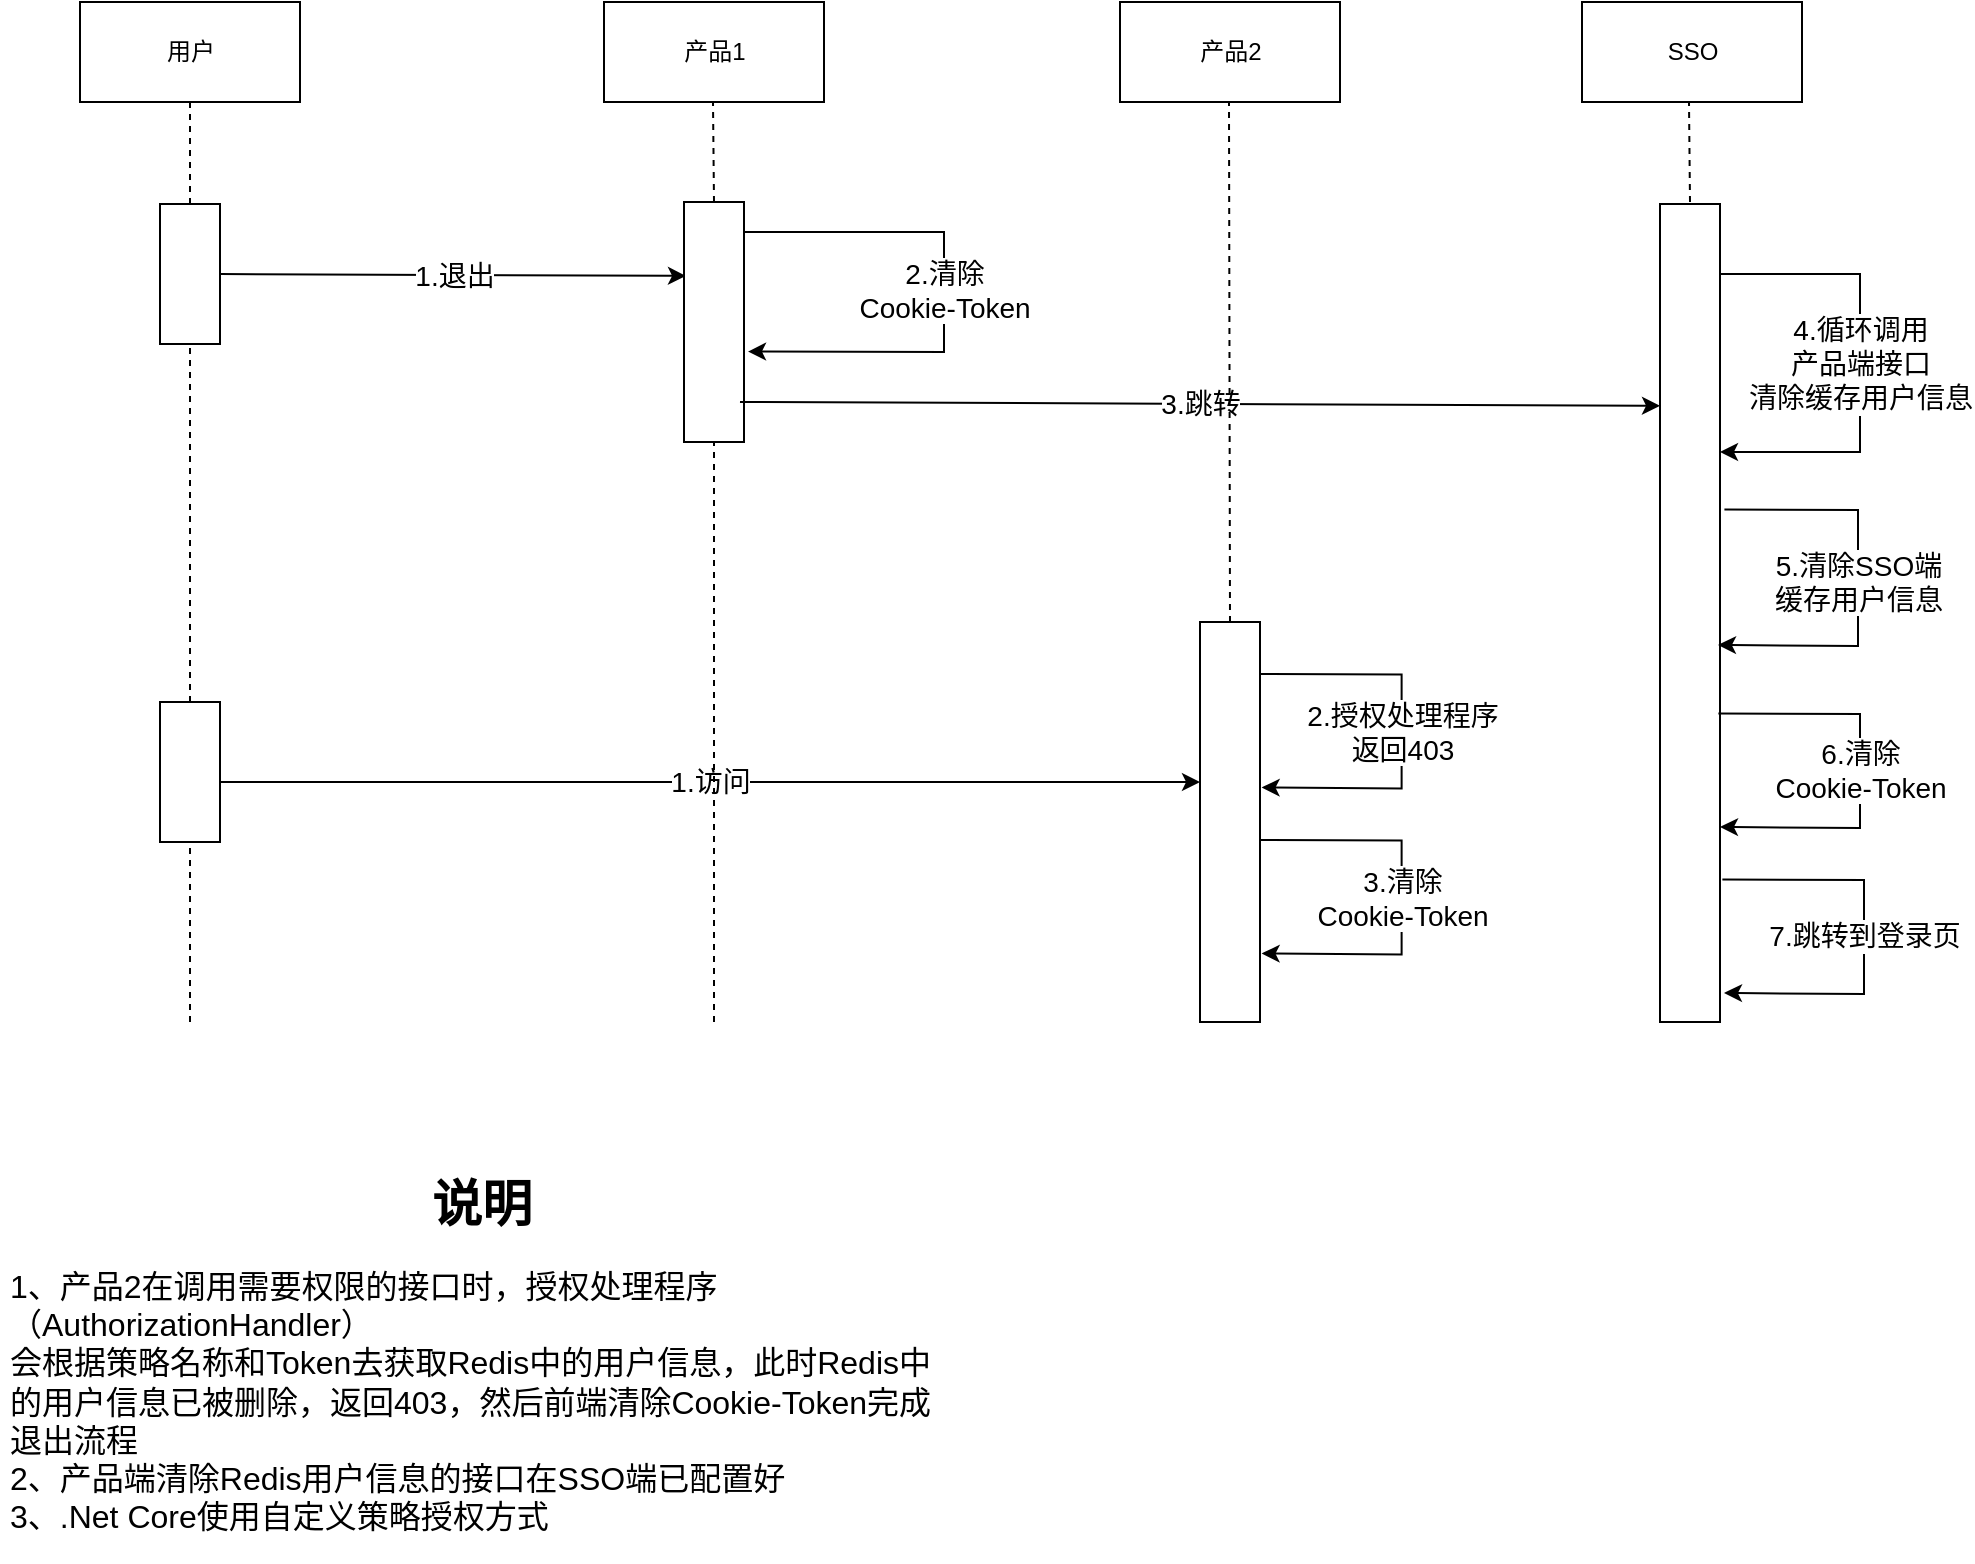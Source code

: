 <mxfile version="20.7.4" type="device"><diagram name="Page-1" id="13e1069c-82ec-6db2-03f1-153e76fe0fe0"><mxGraphModel dx="1050" dy="621" grid="1" gridSize="10" guides="1" tooltips="1" connect="1" arrows="1" fold="1" page="1" pageScale="1" pageWidth="1100" pageHeight="850" background="none" math="0" shadow="0"><root><mxCell id="0"/><mxCell id="1" parent="0"/><mxCell id="BJBX-nfhOxkRz0xI571y-1" value="用户" style="html=1;" parent="1" vertex="1"><mxGeometry x="50" y="50" width="110" height="50" as="geometry"/></mxCell><mxCell id="BJBX-nfhOxkRz0xI571y-3" value="SSO" style="html=1;" parent="1" vertex="1"><mxGeometry x="801" y="50" width="110" height="50" as="geometry"/></mxCell><mxCell id="BJBX-nfhOxkRz0xI571y-4" value="产品1" style="html=1;" parent="1" vertex="1"><mxGeometry x="312" y="50" width="110" height="50" as="geometry"/></mxCell><mxCell id="BJBX-nfhOxkRz0xI571y-6" value="" style="rounded=0;whiteSpace=wrap;html=1;" parent="1" vertex="1"><mxGeometry x="90" y="151" width="30" height="70" as="geometry"/></mxCell><mxCell id="BJBX-nfhOxkRz0xI571y-11" value="" style="endArrow=classic;html=1;rounded=0;strokeWidth=1;exitX=1;exitY=0.5;exitDx=0;exitDy=0;entryX=0.033;entryY=0.308;entryDx=0;entryDy=0;entryPerimeter=0;" parent="1" source="BJBX-nfhOxkRz0xI571y-6" target="BJBX-nfhOxkRz0xI571y-16" edge="1"><mxGeometry relative="1" as="geometry"><mxPoint x="160" y="190" as="sourcePoint"/><mxPoint x="290" y="185.1" as="targetPoint"/></mxGeometry></mxCell><mxCell id="BJBX-nfhOxkRz0xI571y-12" value="1.退出" style="edgeLabel;resizable=0;html=1;align=center;verticalAlign=middle;fontSize=14;" parent="BJBX-nfhOxkRz0xI571y-11" connectable="0" vertex="1"><mxGeometry relative="1" as="geometry"/></mxCell><mxCell id="BJBX-nfhOxkRz0xI571y-14" value="" style="endArrow=none;dashed=1;html=1;rounded=0;strokeWidth=1;fontSize=14;entryX=0.5;entryY=1;entryDx=0;entryDy=0;exitX=0.5;exitY=0;exitDx=0;exitDy=0;" parent="1" source="BJBX-nfhOxkRz0xI571y-6" target="BJBX-nfhOxkRz0xI571y-1" edge="1"><mxGeometry width="50" height="50" relative="1" as="geometry"><mxPoint x="100" y="160" as="sourcePoint"/><mxPoint x="150" y="110" as="targetPoint"/></mxGeometry></mxCell><mxCell id="BJBX-nfhOxkRz0xI571y-16" value="" style="rounded=0;whiteSpace=wrap;html=1;" parent="1" vertex="1"><mxGeometry x="352" y="150" width="30" height="120" as="geometry"/></mxCell><mxCell id="BJBX-nfhOxkRz0xI571y-24" value="" style="rounded=0;whiteSpace=wrap;html=1;" parent="1" vertex="1"><mxGeometry x="840" y="151" width="30" height="409" as="geometry"/></mxCell><mxCell id="BJBX-nfhOxkRz0xI571y-25" value="" style="endArrow=classic;html=1;rounded=0;strokeWidth=1;fontSize=14;entryX=0;entryY=0.664;entryDx=0;entryDy=0;entryPerimeter=0;exitX=0.933;exitY=0.833;exitDx=0;exitDy=0;exitPerimeter=0;" parent="1" source="BJBX-nfhOxkRz0xI571y-16" edge="1"><mxGeometry relative="1" as="geometry"><mxPoint x="440" y="250" as="sourcePoint"/><mxPoint x="840" y="251.936" as="targetPoint"/></mxGeometry></mxCell><mxCell id="BJBX-nfhOxkRz0xI571y-26" value="3.跳转" style="edgeLabel;resizable=0;html=1;align=center;verticalAlign=middle;fontSize=14;" parent="BJBX-nfhOxkRz0xI571y-25" connectable="0" vertex="1"><mxGeometry relative="1" as="geometry"/></mxCell><mxCell id="BJBX-nfhOxkRz0xI571y-27" value="" style="endArrow=classic;html=1;rounded=0;strokeWidth=1;fontSize=14;entryX=1;entryY=0.5;entryDx=0;entryDy=0;exitX=1.107;exitY=0.437;exitDx=0;exitDy=0;exitPerimeter=0;" parent="1" edge="1"><mxGeometry relative="1" as="geometry"><mxPoint x="872.21" y="303.733" as="sourcePoint"/><mxPoint x="869" y="371.5" as="targetPoint"/><Array as="points"><mxPoint x="939" y="304"/><mxPoint x="939" y="372"/></Array></mxGeometry></mxCell><mxCell id="BJBX-nfhOxkRz0xI571y-28" value="5.清除SSO端&lt;br&gt;缓存用户信息" style="edgeLabel;resizable=0;html=1;align=center;verticalAlign=middle;fontSize=14;" parent="BJBX-nfhOxkRz0xI571y-27" connectable="0" vertex="1"><mxGeometry relative="1" as="geometry"/></mxCell><mxCell id="BJBX-nfhOxkRz0xI571y-58" value="" style="endArrow=none;dashed=1;html=1;rounded=0;strokeWidth=1;fontSize=14;entryX=0.5;entryY=1;entryDx=0;entryDy=0;" parent="1" edge="1"><mxGeometry x="-1" y="109" width="50" height="50" relative="1" as="geometry"><mxPoint x="367" y="150" as="sourcePoint"/><mxPoint x="366.5" y="100" as="targetPoint"/><mxPoint x="104" y="109" as="offset"/></mxGeometry></mxCell><mxCell id="BJBX-nfhOxkRz0xI571y-61" value="" style="endArrow=none;dashed=1;html=1;rounded=0;strokeWidth=1;fontSize=14;entryX=0.5;entryY=1;entryDx=0;entryDy=0;" parent="1" edge="1"><mxGeometry x="-1" y="109" width="50" height="50" relative="1" as="geometry"><mxPoint x="855" y="150" as="sourcePoint"/><mxPoint x="854.5" y="100" as="targetPoint"/><mxPoint x="104" y="109" as="offset"/></mxGeometry></mxCell><mxCell id="BJBX-nfhOxkRz0xI571y-70" value="" style="endArrow=classic;html=1;rounded=0;strokeWidth=1;fontSize=14;entryX=1.067;entryY=0.623;entryDx=0;entryDy=0;entryPerimeter=0;" parent="1" target="BJBX-nfhOxkRz0xI571y-16" edge="1"><mxGeometry relative="1" as="geometry"><mxPoint x="382" y="164.97" as="sourcePoint"/><mxPoint x="382" y="255.021" as="targetPoint"/><Array as="points"><mxPoint x="482" y="165"/><mxPoint x="482" y="225"/></Array></mxGeometry></mxCell><mxCell id="BJBX-nfhOxkRz0xI571y-71" value="2.清除&lt;br&gt;Cookie-Token" style="edgeLabel;resizable=0;html=1;align=center;verticalAlign=middle;fontSize=14;" parent="BJBX-nfhOxkRz0xI571y-70" connectable="0" vertex="1"><mxGeometry relative="1" as="geometry"/></mxCell><mxCell id="sqi7c39rB5Y43NSd7W5Z-1" value="" style="endArrow=classic;html=1;rounded=0;strokeWidth=1;fontSize=14;entryX=1;entryY=0.5;entryDx=0;entryDy=0;exitX=0.973;exitY=0.728;exitDx=0;exitDy=0;exitPerimeter=0;" parent="1" edge="1"><mxGeometry relative="1" as="geometry"><mxPoint x="869.19" y="405.752" as="sourcePoint"/><mxPoint x="870" y="462.5" as="targetPoint"/><Array as="points"><mxPoint x="940" y="406"/><mxPoint x="940" y="463"/></Array></mxGeometry></mxCell><mxCell id="sqi7c39rB5Y43NSd7W5Z-2" value="6.清除&lt;br&gt;Cookie-Token" style="edgeLabel;resizable=0;html=1;align=center;verticalAlign=middle;fontSize=14;" parent="sqi7c39rB5Y43NSd7W5Z-1" connectable="0" vertex="1"><mxGeometry relative="1" as="geometry"/></mxCell><mxCell id="sqi7c39rB5Y43NSd7W5Z-3" value="" style="endArrow=classic;html=1;rounded=0;strokeWidth=1;fontSize=14;" parent="1" edge="1"><mxGeometry relative="1" as="geometry"><mxPoint x="870" y="186" as="sourcePoint"/><mxPoint x="870" y="275" as="targetPoint"/><Array as="points"><mxPoint x="940" y="186"/><mxPoint x="940" y="275"/></Array></mxGeometry></mxCell><mxCell id="sqi7c39rB5Y43NSd7W5Z-4" value="4.循环调用&lt;br&gt;产品端接口&lt;br&gt;清除缓存用户信息" style="edgeLabel;resizable=0;html=1;align=center;verticalAlign=middle;fontSize=14;" parent="sqi7c39rB5Y43NSd7W5Z-3" connectable="0" vertex="1"><mxGeometry relative="1" as="geometry"/></mxCell><mxCell id="sqi7c39rB5Y43NSd7W5Z-5" value="" style="endArrow=classic;html=1;rounded=0;strokeWidth=1;fontSize=14;entryX=1;entryY=0.5;entryDx=0;entryDy=0;exitX=0.973;exitY=0.728;exitDx=0;exitDy=0;exitPerimeter=0;" parent="1" edge="1"><mxGeometry relative="1" as="geometry"><mxPoint x="871.19" y="488.752" as="sourcePoint"/><mxPoint x="872" y="545.5" as="targetPoint"/><Array as="points"><mxPoint x="942" y="489"/><mxPoint x="942" y="546"/></Array></mxGeometry></mxCell><mxCell id="sqi7c39rB5Y43NSd7W5Z-6" value="7.跳转到登录页" style="edgeLabel;resizable=0;html=1;align=center;verticalAlign=middle;fontSize=14;" parent="sqi7c39rB5Y43NSd7W5Z-5" connectable="0" vertex="1"><mxGeometry relative="1" as="geometry"/></mxCell><mxCell id="tg2GWh0A0idnvRJQTLrp-1" value="产品2" style="html=1;" parent="1" vertex="1"><mxGeometry x="570" y="50" width="110" height="50" as="geometry"/></mxCell><mxCell id="tg2GWh0A0idnvRJQTLrp-2" value="" style="rounded=0;whiteSpace=wrap;html=1;" parent="1" vertex="1"><mxGeometry x="610" y="360" width="30" height="200" as="geometry"/></mxCell><mxCell id="tg2GWh0A0idnvRJQTLrp-3" value="" style="endArrow=none;dashed=1;html=1;rounded=0;strokeWidth=1;fontSize=14;entryX=0.5;entryY=1;entryDx=0;entryDy=0;exitX=0.5;exitY=0;exitDx=0;exitDy=0;" parent="1" source="tg2GWh0A0idnvRJQTLrp-2" edge="1"><mxGeometry x="-1" y="109" width="50" height="50" relative="1" as="geometry"><mxPoint x="625" y="150" as="sourcePoint"/><mxPoint x="624.5" y="100" as="targetPoint"/><mxPoint x="104" y="109" as="offset"/></mxGeometry></mxCell><mxCell id="tg2GWh0A0idnvRJQTLrp-4" value="" style="rounded=0;whiteSpace=wrap;html=1;" parent="1" vertex="1"><mxGeometry x="90" y="400" width="30" height="70" as="geometry"/></mxCell><mxCell id="tg2GWh0A0idnvRJQTLrp-5" value="" style="endArrow=classic;html=1;rounded=0;strokeWidth=1;exitX=1;exitY=0.5;exitDx=0;exitDy=0;" parent="1" edge="1"><mxGeometry relative="1" as="geometry"><mxPoint x="120" y="440" as="sourcePoint"/><mxPoint x="610" y="440" as="targetPoint"/></mxGeometry></mxCell><mxCell id="tg2GWh0A0idnvRJQTLrp-6" value="1.访问" style="edgeLabel;resizable=0;html=1;align=center;verticalAlign=middle;fontSize=14;" parent="tg2GWh0A0idnvRJQTLrp-5" connectable="0" vertex="1"><mxGeometry relative="1" as="geometry"/></mxCell><mxCell id="tg2GWh0A0idnvRJQTLrp-7" value="" style="endArrow=classic;html=1;rounded=0;strokeWidth=1;fontSize=14;entryX=1;entryY=0.5;entryDx=0;entryDy=0;exitX=0.973;exitY=0.728;exitDx=0;exitDy=0;exitPerimeter=0;" parent="1" edge="1"><mxGeometry relative="1" as="geometry"><mxPoint x="640" y="386.002" as="sourcePoint"/><mxPoint x="640.81" y="442.75" as="targetPoint"/><Array as="points"><mxPoint x="710.81" y="386.25"/><mxPoint x="710.81" y="443.25"/></Array></mxGeometry></mxCell><mxCell id="tg2GWh0A0idnvRJQTLrp-8" value="2.授权处理程序&lt;br&gt;返回403" style="edgeLabel;resizable=0;html=1;align=center;verticalAlign=middle;fontSize=14;" parent="tg2GWh0A0idnvRJQTLrp-7" connectable="0" vertex="1"><mxGeometry relative="1" as="geometry"/></mxCell><mxCell id="tg2GWh0A0idnvRJQTLrp-10" value="" style="endArrow=classic;html=1;rounded=0;strokeWidth=1;fontSize=14;entryX=1;entryY=0.5;entryDx=0;entryDy=0;exitX=0.973;exitY=0.728;exitDx=0;exitDy=0;exitPerimeter=0;" parent="1" edge="1"><mxGeometry relative="1" as="geometry"><mxPoint x="640" y="469.002" as="sourcePoint"/><mxPoint x="640.81" y="525.75" as="targetPoint"/><Array as="points"><mxPoint x="710.81" y="469.25"/><mxPoint x="710.81" y="526.25"/></Array></mxGeometry></mxCell><mxCell id="tg2GWh0A0idnvRJQTLrp-11" value="3.清除&lt;br&gt;Cookie-Token" style="edgeLabel;resizable=0;html=1;align=center;verticalAlign=middle;fontSize=14;" parent="tg2GWh0A0idnvRJQTLrp-10" connectable="0" vertex="1"><mxGeometry relative="1" as="geometry"/></mxCell><mxCell id="3e_Ca_FPESNPT177X5De-1" value="&lt;h1 style=&quot;text-align: center;&quot;&gt;&lt;font style=&quot;font-size: 25px;&quot;&gt;说明&lt;/font&gt;&lt;/h1&gt;&lt;p style=&quot;font-size: 16px;&quot;&gt;&lt;font style=&quot;font-size: 16px;&quot;&gt;1、产品2在调用需要权限的接口时，授权处理程序（AuthorizationHandler）&lt;br style=&quot;border-color: var(--border-color);&quot;&gt;会根据策略名称和Token去获取Redis中的用户信息，此时Redis中的用户信息已被删除，返回403，然后前端清除Cookie-Token完成退出流程&lt;br style=&quot;border-color: var(--border-color);&quot;&gt;2、产品端清除Redis用户信息的接口在SSO端已配置好&lt;br style=&quot;border-color: var(--border-color);&quot;&gt;3、.Net Core使用自定义策略授权方式&lt;/font&gt;&lt;br&gt;&lt;/p&gt;" style="text;html=1;strokeColor=none;fillColor=none;spacing=5;spacingTop=-20;whiteSpace=wrap;overflow=hidden;rounded=0;" parent="1" vertex="1"><mxGeometry x="10" y="630" width="480" height="200" as="geometry"/></mxCell><mxCell id="uGOBNO3vxb1Z3A6dXBRS-1" value="" style="endArrow=none;dashed=1;html=1;rounded=0;strokeWidth=1;fontSize=14;entryX=0.5;entryY=1;entryDx=0;entryDy=0;exitX=0.5;exitY=0;exitDx=0;exitDy=0;" parent="1" source="tg2GWh0A0idnvRJQTLrp-4" target="BJBX-nfhOxkRz0xI571y-6" edge="1"><mxGeometry x="-1" y="109" width="50" height="50" relative="1" as="geometry"><mxPoint x="104.5" y="281" as="sourcePoint"/><mxPoint x="104.5" y="230" as="targetPoint"/><mxPoint x="104" y="109" as="offset"/></mxGeometry></mxCell><mxCell id="1rHWVggtL79EU2HOkqwL-1" value="" style="endArrow=none;dashed=1;html=1;rounded=0;strokeWidth=1;fontSize=14;entryX=0.5;entryY=1;entryDx=0;entryDy=0;" parent="1" target="BJBX-nfhOxkRz0xI571y-16" edge="1"><mxGeometry x="-1" y="109" width="50" height="50" relative="1" as="geometry"><mxPoint x="367" y="560" as="sourcePoint"/><mxPoint x="366.5" y="291" as="targetPoint"/><mxPoint x="104" y="109" as="offset"/></mxGeometry></mxCell><mxCell id="1rHWVggtL79EU2HOkqwL-2" value="" style="endArrow=none;dashed=1;html=1;rounded=0;strokeWidth=1;fontSize=14;" parent="1" edge="1"><mxGeometry x="-1" y="109" width="50" height="50" relative="1" as="geometry"><mxPoint x="105" y="560" as="sourcePoint"/><mxPoint x="105" y="470" as="targetPoint"/><mxPoint x="104" y="109" as="offset"/></mxGeometry></mxCell></root></mxGraphModel></diagram></mxfile>